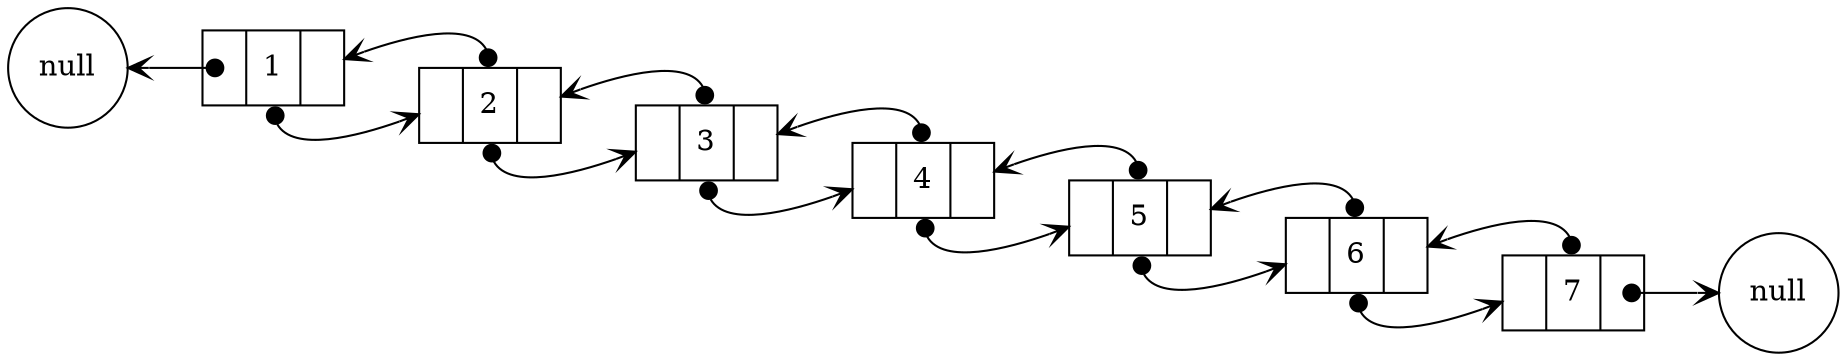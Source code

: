 digraph "Doubly Linked List" {
rankdir=LR;
node [shape=record];
start [label="null" shape=circle];
end [label="null" shape=circle];
f0 [label="{ <ref1> | <data> 1 | <ref2>  }"];
start -> f0:ref1:c [arrowhead=dot, arrowtail=vee, dir=both, headclip=false];
f0:ref2:c -> f1:data:n [arrowhead=dot, arrowtail=vee, dir=both, headclip=false];
f1 [label="{ <ref1> | <data> 2 | <ref2>  }"];
f1:ref1:c -> f0:data:s [arrowhead=dot, arrowtail=vee, dir=both, headclip=false];
f1:ref2:c -> f2:data:n [arrowhead=dot, arrowtail=vee, dir=both, headclip=false];
f2 [label="{ <ref1> | <data> 3 | <ref2>  }"];
f2:ref1:c -> f1:data:s [arrowhead=dot, arrowtail=vee, dir=both, headclip=false];
f2:ref2:c -> f3:data:n [arrowhead=dot, arrowtail=vee, dir=both, headclip=false];
f3 [label="{ <ref1> | <data> 4 | <ref2>  }"];
f3:ref1:c -> f2:data:s [arrowhead=dot, arrowtail=vee, dir=both, headclip=false];
f3:ref2:c -> f4:data:n [arrowhead=dot, arrowtail=vee, dir=both, headclip=false];
f4 [label="{ <ref1> | <data> 5 | <ref2>  }"];
f4:ref1:c -> f3:data:s [arrowhead=dot, arrowtail=vee, dir=both, headclip=false];
f4:ref2:c -> f5:data:n [arrowhead=dot, arrowtail=vee, dir=both, headclip=false];
f5 [label="{ <ref1> | <data> 6 | <ref2>  }"];
f5:ref1:c -> f4:data:s [arrowhead=dot, arrowtail=vee, dir=both, headclip=false];
f5:ref2:c -> f6:data:n [arrowhead=dot, arrowtail=vee, dir=both, headclip=false];
f6 [label="{ <ref1> | <data> 7 | <ref2>  }"];
f6:ref1:c -> f5:data:s [arrowhead=dot, arrowtail=vee, dir=both, headclip=false];
f6:ref2:c -> end [arrowhead=vee, arrowtail=dot, dir=both, tailclip=false]}
